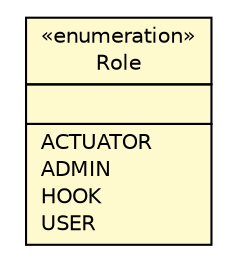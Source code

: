 #!/usr/local/bin/dot
#
# Class diagram 
# Generated by UMLGraph version R5_6-24-gf6e263 (http://www.umlgraph.org/)
#

digraph G {
	edge [fontname="Helvetica",fontsize=10,labelfontname="Helvetica",labelfontsize=10];
	node [fontname="Helvetica",fontsize=10,shape=plaintext];
	nodesep=0.25;
	ranksep=0.5;
	// cn.home1.cloud.config.server.security.Role
	c352 [label=<<table title="cn.home1.cloud.config.server.security.Role" border="0" cellborder="1" cellspacing="0" cellpadding="2" port="p" bgcolor="lemonChiffon" href="./Role.html">
		<tr><td><table border="0" cellspacing="0" cellpadding="1">
<tr><td align="center" balign="center"> &#171;enumeration&#187; </td></tr>
<tr><td align="center" balign="center"> Role </td></tr>
		</table></td></tr>
		<tr><td><table border="0" cellspacing="0" cellpadding="1">
<tr><td align="left" balign="left">  </td></tr>
		</table></td></tr>
		<tr><td><table border="0" cellspacing="0" cellpadding="1">
<tr><td align="left" balign="left"> ACTUATOR </td></tr>
<tr><td align="left" balign="left"> ADMIN </td></tr>
<tr><td align="left" balign="left"> HOOK </td></tr>
<tr><td align="left" balign="left"> USER </td></tr>
		</table></td></tr>
		</table>>, URL="./Role.html", fontname="Helvetica", fontcolor="black", fontsize=10.0];
}

